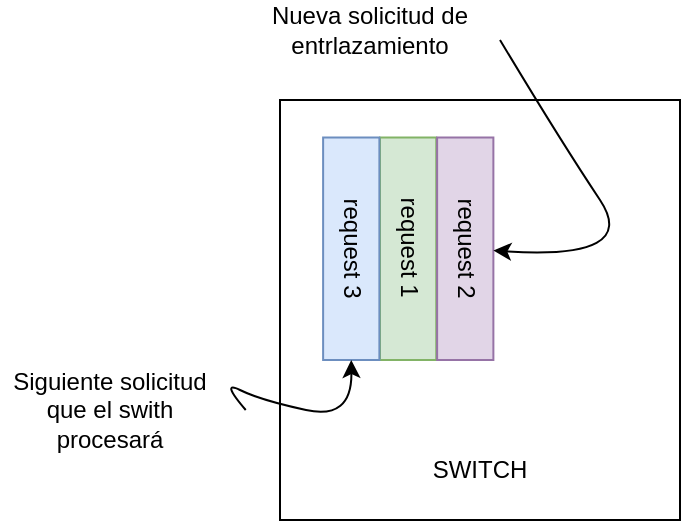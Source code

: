 <mxfile version="24.2.5" type="device">
  <diagram id="C5RBs43oDa-KdzZeNtuy" name="Page-1">
    <mxGraphModel dx="880" dy="481" grid="1" gridSize="10" guides="1" tooltips="1" connect="1" arrows="1" fold="1" page="1" pageScale="1" pageWidth="827" pageHeight="1169" math="0" shadow="0">
      <root>
        <mxCell id="WIyWlLk6GJQsqaUBKTNV-0" />
        <mxCell id="WIyWlLk6GJQsqaUBKTNV-1" parent="WIyWlLk6GJQsqaUBKTNV-0" />
        <mxCell id="z1eqtCPPt-Mj-BRQKGZ5-3" value="" style="rounded=0;whiteSpace=wrap;html=1;" vertex="1" parent="WIyWlLk6GJQsqaUBKTNV-1">
          <mxGeometry x="210" y="280" width="200" height="210" as="geometry" />
        </mxCell>
        <mxCell id="z1eqtCPPt-Mj-BRQKGZ5-0" value="request 1" style="rounded=0;whiteSpace=wrap;html=1;rotation=90;fillColor=#d5e8d4;strokeColor=#82b366;" vertex="1" parent="WIyWlLk6GJQsqaUBKTNV-1">
          <mxGeometry x="218.44" y="340.31" width="111.25" height="28.13" as="geometry" />
        </mxCell>
        <mxCell id="z1eqtCPPt-Mj-BRQKGZ5-1" value="request 3" style="rounded=0;whiteSpace=wrap;html=1;rotation=90;fillColor=#dae8fc;strokeColor=#6c8ebf;" vertex="1" parent="WIyWlLk6GJQsqaUBKTNV-1">
          <mxGeometry x="190" y="340.31" width="111.25" height="28.13" as="geometry" />
        </mxCell>
        <mxCell id="z1eqtCPPt-Mj-BRQKGZ5-2" value="request 2" style="rounded=0;whiteSpace=wrap;html=1;rotation=90;fillColor=#e1d5e7;strokeColor=#9673a6;" vertex="1" parent="WIyWlLk6GJQsqaUBKTNV-1">
          <mxGeometry x="247" y="340.31" width="111.25" height="28.13" as="geometry" />
        </mxCell>
        <mxCell id="z1eqtCPPt-Mj-BRQKGZ5-4" value="Nueva solicitud de entrlazamiento" style="text;html=1;align=center;verticalAlign=middle;whiteSpace=wrap;rounded=0;" vertex="1" parent="WIyWlLk6GJQsqaUBKTNV-1">
          <mxGeometry x="200" y="230" width="110" height="30" as="geometry" />
        </mxCell>
        <mxCell id="z1eqtCPPt-Mj-BRQKGZ5-5" value="" style="curved=1;endArrow=classic;html=1;rounded=0;" edge="1" parent="WIyWlLk6GJQsqaUBKTNV-1" target="z1eqtCPPt-Mj-BRQKGZ5-2">
          <mxGeometry width="50" height="50" relative="1" as="geometry">
            <mxPoint x="320" y="250" as="sourcePoint" />
            <mxPoint x="440" y="360" as="targetPoint" />
            <Array as="points">
              <mxPoint x="350" y="300" />
              <mxPoint x="390" y="360" />
            </Array>
          </mxGeometry>
        </mxCell>
        <mxCell id="z1eqtCPPt-Mj-BRQKGZ5-6" value="SWITCH" style="text;html=1;align=center;verticalAlign=middle;whiteSpace=wrap;rounded=0;" vertex="1" parent="WIyWlLk6GJQsqaUBKTNV-1">
          <mxGeometry x="280" y="450" width="60" height="30" as="geometry" />
        </mxCell>
        <mxCell id="z1eqtCPPt-Mj-BRQKGZ5-7" value="Siguiente solicitud que el swith procesará" style="text;html=1;align=center;verticalAlign=middle;whiteSpace=wrap;rounded=0;" vertex="1" parent="WIyWlLk6GJQsqaUBKTNV-1">
          <mxGeometry x="70" y="420" width="110" height="30" as="geometry" />
        </mxCell>
        <mxCell id="z1eqtCPPt-Mj-BRQKGZ5-9" value="" style="curved=1;endArrow=classic;html=1;rounded=0;exitX=1.117;exitY=0.5;exitDx=0;exitDy=0;exitPerimeter=0;entryX=1;entryY=0.5;entryDx=0;entryDy=0;" edge="1" parent="WIyWlLk6GJQsqaUBKTNV-1" source="z1eqtCPPt-Mj-BRQKGZ5-7" target="z1eqtCPPt-Mj-BRQKGZ5-1">
          <mxGeometry width="50" height="50" relative="1" as="geometry">
            <mxPoint x="390" y="410" as="sourcePoint" />
            <mxPoint x="440" y="360" as="targetPoint" />
            <Array as="points">
              <mxPoint x="180" y="420" />
              <mxPoint x="200" y="430" />
              <mxPoint x="246" y="440" />
            </Array>
          </mxGeometry>
        </mxCell>
      </root>
    </mxGraphModel>
  </diagram>
</mxfile>

